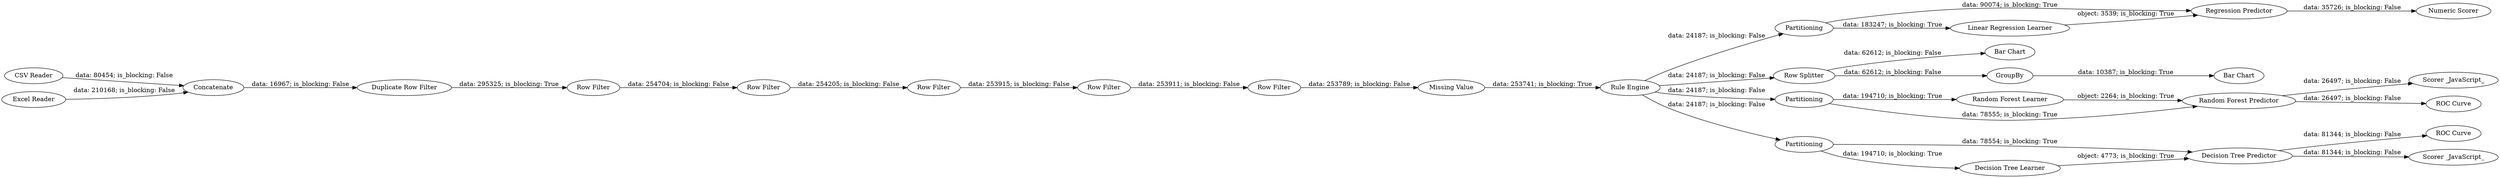 digraph {
	"2217520244225315090_33" [label="Scorer _JavaScript_"]
	"1393991417147341645_33" [label="Missing Value"]
	"2217520244225315090_9" [label="Bar Chart"]
	"2217520244225315090_26" [label=Partitioning]
	"2217520244225315090_6" [label="Row Splitter"]
	"1393991417147341645_5" [label="Rule Engine"]
	"1393991417147341645_28" [label="Row Filter"]
	"2217520244225315090_1" [label="CSV Reader"]
	"1393991417147341645_32" [label="Row Filter"]
	"2217520244225315090_7" [label=GroupBy]
	"2217520244225315090_19" [label="Random Forest Learner"]
	"2217520244225315090_27" [label="Numeric Scorer"]
	"1393991417147341645_31" [label="Duplicate Row Filter"]
	"2217520244225315090_20" [label="Random Forest Predictor"]
	"2217520244225315090_12" [label="ROC Curve"]
	"2217520244225315090_24" [label="Regression Predictor"]
	"2217520244225315090_21" [label=Partitioning]
	"2217520244225315090_23" [label="Linear Regression Learner"]
	"2217520244225315090_11" [label="Decision Tree Predictor"]
	"1393991417147341645_29" [label="Row Filter"]
	"2217520244225315090_2" [label="Excel Reader"]
	"2217520244225315090_13" [label=Partitioning]
	"2217520244225315090_8" [label="Bar Chart"]
	"1393991417147341645_25" [label="Row Filter"]
	"1393991417147341645_30" [label="Row Filter"]
	"2217520244225315090_34" [label="Scorer _JavaScript_"]
	"2217520244225315090_22" [label="ROC Curve"]
	"2217520244225315090_10" [label="Decision Tree Learner"]
	"2217520244225315090_3" [label=Concatenate]
	"1393991417147341645_33" -> "1393991417147341645_5" [label="data: 253741; is_blocking: True"]
	"2217520244225315090_10" -> "2217520244225315090_11" [label="object: 4773; is_blocking: True"]
	"2217520244225315090_19" -> "2217520244225315090_20" [label="object: 2264; is_blocking: True"]
	"2217520244225315090_6" -> "2217520244225315090_9" [label="data: 62612; is_blocking: False"]
	"2217520244225315090_13" -> "2217520244225315090_11" [label="data: 78554; is_blocking: True"]
	"2217520244225315090_11" -> "2217520244225315090_34" [label="data: 81344; is_blocking: False"]
	"2217520244225315090_24" -> "2217520244225315090_27" [label="data: 35726; is_blocking: False"]
	"1393991417147341645_5" -> "2217520244225315090_21" [label="data: 24187; is_blocking: False"]
	"2217520244225315090_6" -> "2217520244225315090_7" [label="data: 62612; is_blocking: False"]
	"1393991417147341645_29" -> "1393991417147341645_28" [label="data: 254205; is_blocking: False"]
	"2217520244225315090_1" -> "2217520244225315090_3" [label="data: 80454; is_blocking: False"]
	"1393991417147341645_32" -> "1393991417147341645_33" [label="data: 253789; is_blocking: False"]
	"2217520244225315090_20" -> "2217520244225315090_33" [label="data: 26497; is_blocking: False"]
	"1393991417147341645_5" -> "2217520244225315090_13" [label="data: 24187; is_blocking: False"]
	"2217520244225315090_26" -> "2217520244225315090_23" [label="data: 183247; is_blocking: True"]
	"1393991417147341645_28" -> "1393991417147341645_25" [label="data: 253915; is_blocking: False"]
	"1393991417147341645_30" -> "1393991417147341645_29" [label="data: 254704; is_blocking: False"]
	"1393991417147341645_5" -> "2217520244225315090_26" [label="data: 24187; is_blocking: False"]
	"2217520244225315090_23" -> "2217520244225315090_24" [label="object: 3539; is_blocking: True"]
	"2217520244225315090_7" -> "2217520244225315090_8" [label="data: 10387; is_blocking: True"]
	"2217520244225315090_26" -> "2217520244225315090_24" [label="data: 90074; is_blocking: True"]
	"1393991417147341645_5" -> "2217520244225315090_6" [label="data: 24187; is_blocking: False"]
	"2217520244225315090_2" -> "2217520244225315090_3" [label="data: 210168; is_blocking: False"]
	"2217520244225315090_11" -> "2217520244225315090_12" [label="data: 81344; is_blocking: False"]
	"2217520244225315090_21" -> "2217520244225315090_19" [label="data: 194710; is_blocking: True"]
	"2217520244225315090_3" -> "1393991417147341645_31" [label="data: 16967; is_blocking: False"]
	"1393991417147341645_31" -> "1393991417147341645_30" [label="data: 295325; is_blocking: True"]
	"2217520244225315090_13" -> "2217520244225315090_10" [label="data: 194710; is_blocking: True"]
	"2217520244225315090_21" -> "2217520244225315090_20" [label="data: 78555; is_blocking: True"]
	"2217520244225315090_20" -> "2217520244225315090_22" [label="data: 26497; is_blocking: False"]
	"1393991417147341645_25" -> "1393991417147341645_32" [label="data: 253911; is_blocking: False"]
	rankdir=LR
}
